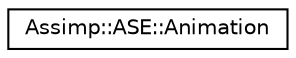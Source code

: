 digraph "Graphical Class Hierarchy"
{
  edge [fontname="Helvetica",fontsize="10",labelfontname="Helvetica",labelfontsize="10"];
  node [fontname="Helvetica",fontsize="10",shape=record];
  rankdir="LR";
  Node1 [label="Assimp::ASE::Animation",height=0.2,width=0.4,color="black", fillcolor="white", style="filled",URL="$struct_assimp_1_1_a_s_e_1_1_animation.html"];
}
